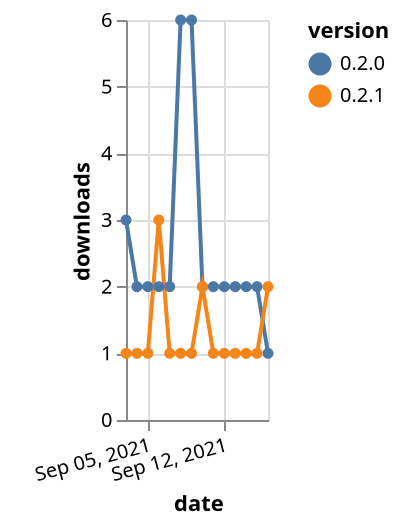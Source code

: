 {"$schema": "https://vega.github.io/schema/vega-lite/v5.json", "description": "A simple bar chart with embedded data.", "data": {"values": [{"date": "2021-09-03", "total": 3304, "delta": 3, "version": "0.2.0"}, {"date": "2021-09-04", "total": 3306, "delta": 2, "version": "0.2.0"}, {"date": "2021-09-05", "total": 3308, "delta": 2, "version": "0.2.0"}, {"date": "2021-09-06", "total": 3310, "delta": 2, "version": "0.2.0"}, {"date": "2021-09-07", "total": 3312, "delta": 2, "version": "0.2.0"}, {"date": "2021-09-08", "total": 3318, "delta": 6, "version": "0.2.0"}, {"date": "2021-09-09", "total": 3324, "delta": 6, "version": "0.2.0"}, {"date": "2021-09-10", "total": 3326, "delta": 2, "version": "0.2.0"}, {"date": "2021-09-11", "total": 3328, "delta": 2, "version": "0.2.0"}, {"date": "2021-09-12", "total": 3330, "delta": 2, "version": "0.2.0"}, {"date": "2021-09-13", "total": 3332, "delta": 2, "version": "0.2.0"}, {"date": "2021-09-14", "total": 3334, "delta": 2, "version": "0.2.0"}, {"date": "2021-09-15", "total": 3336, "delta": 2, "version": "0.2.0"}, {"date": "2021-09-16", "total": 3337, "delta": 1, "version": "0.2.0"}, {"date": "2021-09-03", "total": 234, "delta": 1, "version": "0.2.1"}, {"date": "2021-09-04", "total": 235, "delta": 1, "version": "0.2.1"}, {"date": "2021-09-05", "total": 236, "delta": 1, "version": "0.2.1"}, {"date": "2021-09-06", "total": 239, "delta": 3, "version": "0.2.1"}, {"date": "2021-09-07", "total": 240, "delta": 1, "version": "0.2.1"}, {"date": "2021-09-08", "total": 241, "delta": 1, "version": "0.2.1"}, {"date": "2021-09-09", "total": 242, "delta": 1, "version": "0.2.1"}, {"date": "2021-09-10", "total": 244, "delta": 2, "version": "0.2.1"}, {"date": "2021-09-11", "total": 245, "delta": 1, "version": "0.2.1"}, {"date": "2021-09-12", "total": 246, "delta": 1, "version": "0.2.1"}, {"date": "2021-09-13", "total": 247, "delta": 1, "version": "0.2.1"}, {"date": "2021-09-14", "total": 248, "delta": 1, "version": "0.2.1"}, {"date": "2021-09-15", "total": 249, "delta": 1, "version": "0.2.1"}, {"date": "2021-09-16", "total": 251, "delta": 2, "version": "0.2.1"}]}, "width": "container", "mark": {"type": "line", "point": {"filled": true}}, "encoding": {"x": {"field": "date", "type": "temporal", "timeUnit": "yearmonthdate", "title": "date", "axis": {"labelAngle": -15}}, "y": {"field": "delta", "type": "quantitative", "title": "downloads"}, "color": {"field": "version", "type": "nominal"}, "tooltip": {"field": "delta"}}}